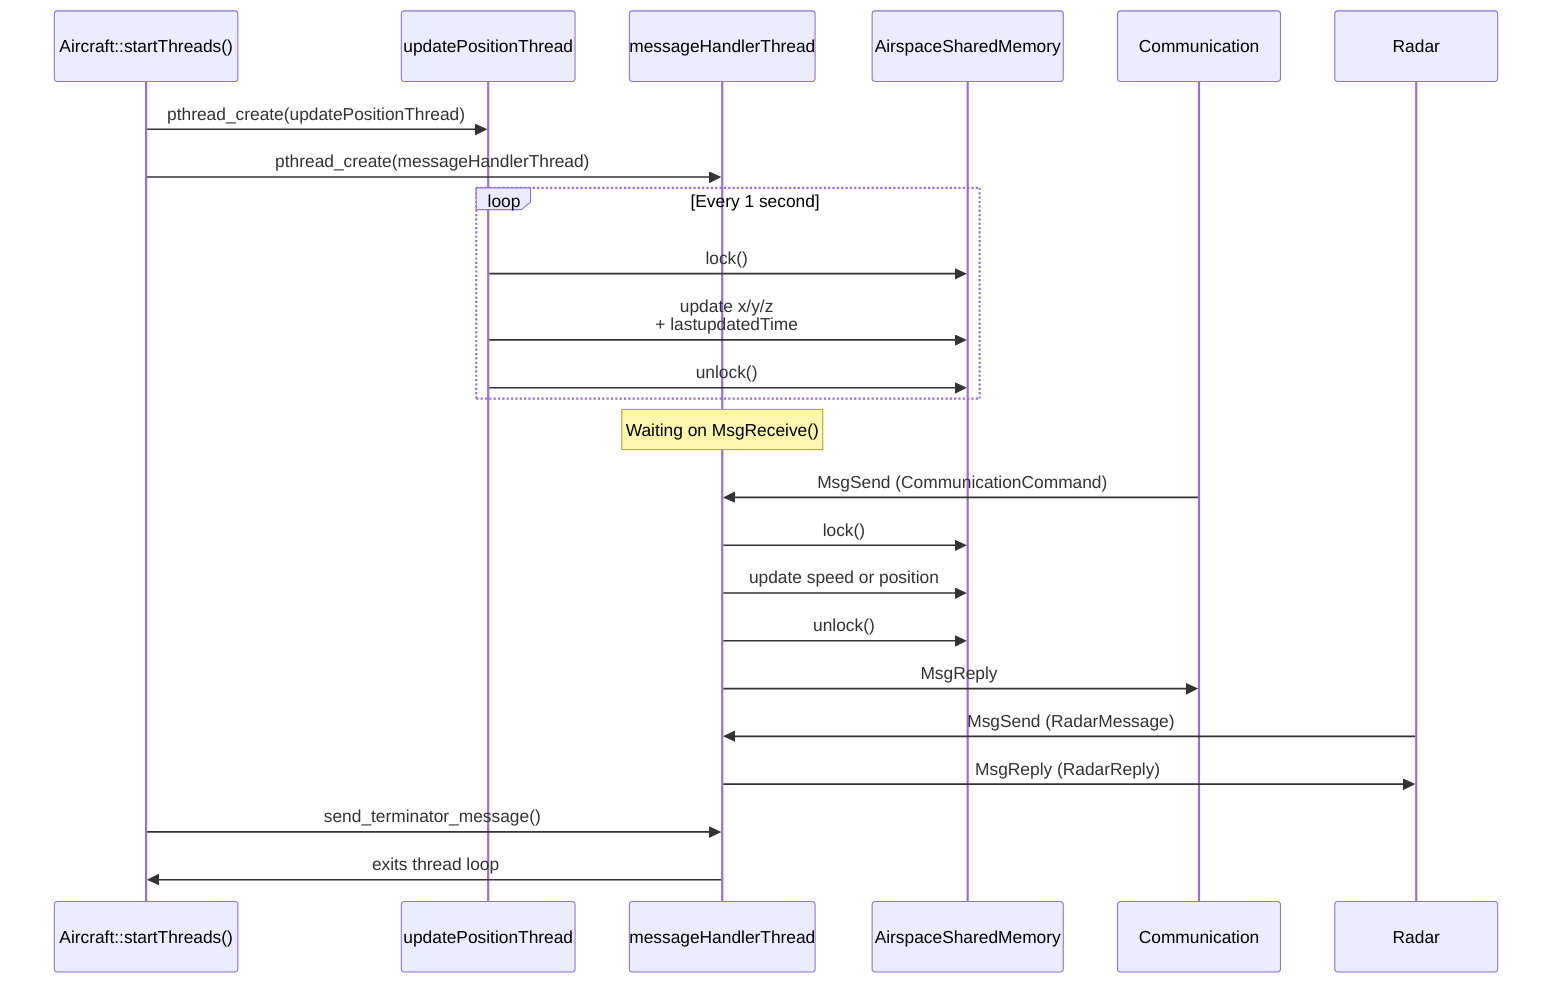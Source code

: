 sequenceDiagram
    participant AircraftMain as Aircraft::startThreads()
    participant PositionThread as updatePositionThread
    participant IPCThread as messageHandlerThread
    participant AirspaceSharedMemory
    participant Communication
    participant Radar

    AircraftMain ->> PositionThread: pthread_create(updatePositionThread)
    AircraftMain ->> IPCThread: pthread_create(messageHandlerThread)

    loop Every 1 second
        PositionThread ->> AirspaceSharedMemory: lock()
        PositionThread ->> AirspaceSharedMemory: update x/y/z<br>+ lastupdatedTime
        PositionThread ->> AirspaceSharedMemory: unlock()
    end

    Note over IPCThread: Waiting on MsgReceive()

    Communication ->> IPCThread: MsgSend (CommunicationCommand)
    IPCThread ->> AirspaceSharedMemory: lock()
    IPCThread ->> AirspaceSharedMemory: update speed or position
    IPCThread ->> AirspaceSharedMemory: unlock()
    IPCThread ->> Communication: MsgReply

    Radar ->> IPCThread: MsgSend (RadarMessage)
    IPCThread ->> Radar: MsgReply (RadarReply)

    AircraftMain ->> IPCThread: send_terminator_message()
    IPCThread ->> AircraftMain: exits thread loop